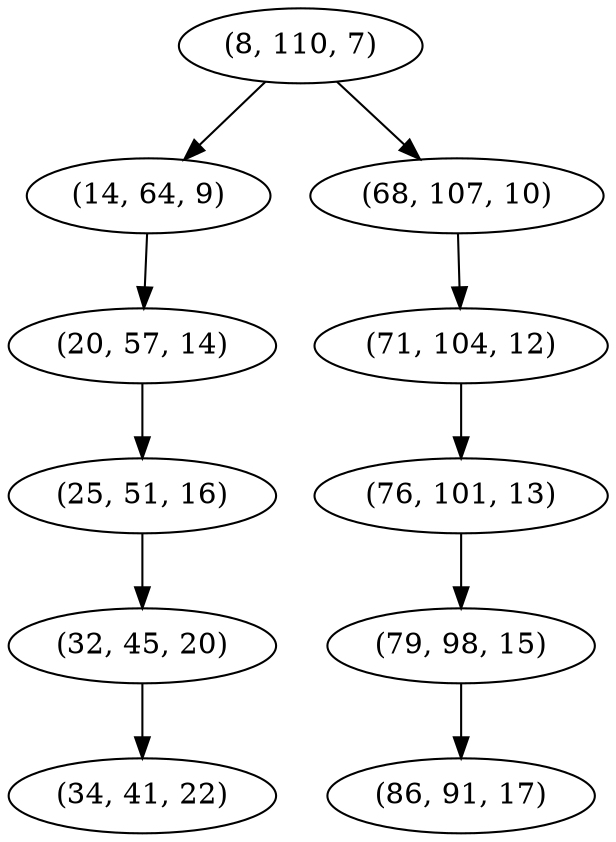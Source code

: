 digraph tree {
    "(8, 110, 7)";
    "(14, 64, 9)";
    "(20, 57, 14)";
    "(25, 51, 16)";
    "(32, 45, 20)";
    "(34, 41, 22)";
    "(68, 107, 10)";
    "(71, 104, 12)";
    "(76, 101, 13)";
    "(79, 98, 15)";
    "(86, 91, 17)";
    "(8, 110, 7)" -> "(14, 64, 9)";
    "(8, 110, 7)" -> "(68, 107, 10)";
    "(14, 64, 9)" -> "(20, 57, 14)";
    "(20, 57, 14)" -> "(25, 51, 16)";
    "(25, 51, 16)" -> "(32, 45, 20)";
    "(32, 45, 20)" -> "(34, 41, 22)";
    "(68, 107, 10)" -> "(71, 104, 12)";
    "(71, 104, 12)" -> "(76, 101, 13)";
    "(76, 101, 13)" -> "(79, 98, 15)";
    "(79, 98, 15)" -> "(86, 91, 17)";
}
